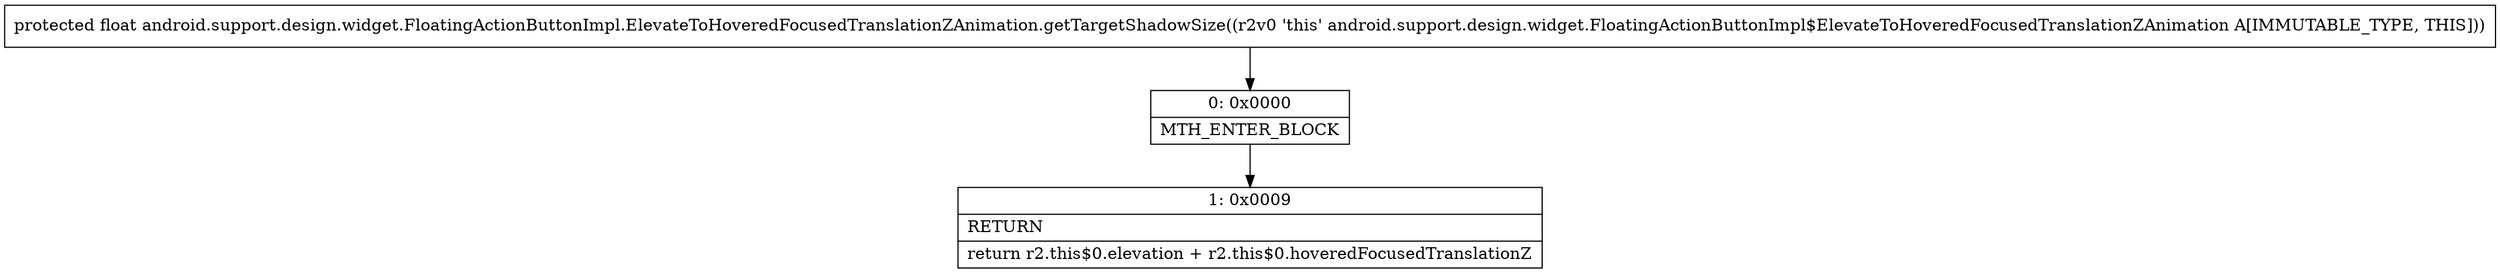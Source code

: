 digraph "CFG forandroid.support.design.widget.FloatingActionButtonImpl.ElevateToHoveredFocusedTranslationZAnimation.getTargetShadowSize()F" {
Node_0 [shape=record,label="{0\:\ 0x0000|MTH_ENTER_BLOCK\l}"];
Node_1 [shape=record,label="{1\:\ 0x0009|RETURN\l|return r2.this$0.elevation + r2.this$0.hoveredFocusedTranslationZ\l}"];
MethodNode[shape=record,label="{protected float android.support.design.widget.FloatingActionButtonImpl.ElevateToHoveredFocusedTranslationZAnimation.getTargetShadowSize((r2v0 'this' android.support.design.widget.FloatingActionButtonImpl$ElevateToHoveredFocusedTranslationZAnimation A[IMMUTABLE_TYPE, THIS])) }"];
MethodNode -> Node_0;
Node_0 -> Node_1;
}


